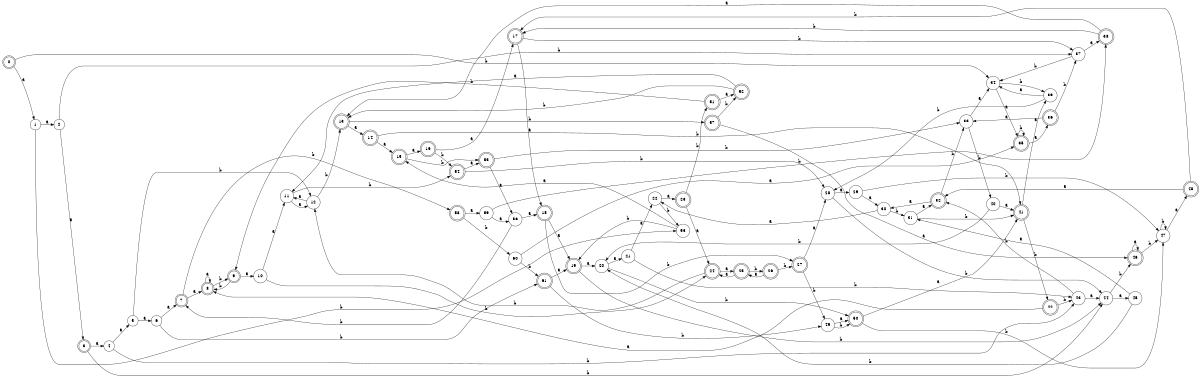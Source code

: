 digraph n50_5 {
__start0 [label="" shape="none"];

rankdir=LR;
size="8,5";

s0 [style="rounded,filled", color="black", fillcolor="white" shape="doublecircle", label="0"];
s1 [style="filled", color="black", fillcolor="white" shape="circle", label="1"];
s2 [style="filled", color="black", fillcolor="white" shape="circle", label="2"];
s3 [style="rounded,filled", color="black", fillcolor="white" shape="doublecircle", label="3"];
s4 [style="filled", color="black", fillcolor="white" shape="circle", label="4"];
s5 [style="filled", color="black", fillcolor="white" shape="circle", label="5"];
s6 [style="filled", color="black", fillcolor="white" shape="circle", label="6"];
s7 [style="rounded,filled", color="black", fillcolor="white" shape="doublecircle", label="7"];
s8 [style="rounded,filled", color="black", fillcolor="white" shape="doublecircle", label="8"];
s9 [style="rounded,filled", color="black", fillcolor="white" shape="doublecircle", label="9"];
s10 [style="filled", color="black", fillcolor="white" shape="circle", label="10"];
s11 [style="filled", color="black", fillcolor="white" shape="circle", label="11"];
s12 [style="filled", color="black", fillcolor="white" shape="circle", label="12"];
s13 [style="rounded,filled", color="black", fillcolor="white" shape="doublecircle", label="13"];
s14 [style="rounded,filled", color="black", fillcolor="white" shape="doublecircle", label="14"];
s15 [style="rounded,filled", color="black", fillcolor="white" shape="doublecircle", label="15"];
s16 [style="rounded,filled", color="black", fillcolor="white" shape="doublecircle", label="16"];
s17 [style="rounded,filled", color="black", fillcolor="white" shape="doublecircle", label="17"];
s18 [style="rounded,filled", color="black", fillcolor="white" shape="doublecircle", label="18"];
s19 [style="rounded,filled", color="black", fillcolor="white" shape="doublecircle", label="19"];
s20 [style="filled", color="black", fillcolor="white" shape="circle", label="20"];
s21 [style="filled", color="black", fillcolor="white" shape="circle", label="21"];
s22 [style="filled", color="black", fillcolor="white" shape="circle", label="22"];
s23 [style="rounded,filled", color="black", fillcolor="white" shape="doublecircle", label="23"];
s24 [style="rounded,filled", color="black", fillcolor="white" shape="doublecircle", label="24"];
s25 [style="rounded,filled", color="black", fillcolor="white" shape="doublecircle", label="25"];
s26 [style="rounded,filled", color="black", fillcolor="white" shape="doublecircle", label="26"];
s27 [style="rounded,filled", color="black", fillcolor="white" shape="doublecircle", label="27"];
s28 [style="filled", color="black", fillcolor="white" shape="circle", label="28"];
s29 [style="filled", color="black", fillcolor="white" shape="circle", label="29"];
s30 [style="filled", color="black", fillcolor="white" shape="circle", label="30"];
s31 [style="filled", color="black", fillcolor="white" shape="circle", label="31"];
s32 [style="rounded,filled", color="black", fillcolor="white" shape="doublecircle", label="32"];
s33 [style="filled", color="black", fillcolor="white" shape="circle", label="33"];
s34 [style="filled", color="black", fillcolor="white" shape="circle", label="34"];
s35 [style="rounded,filled", color="black", fillcolor="white" shape="doublecircle", label="35"];
s36 [style="rounded,filled", color="black", fillcolor="white" shape="doublecircle", label="36"];
s37 [style="filled", color="black", fillcolor="white" shape="circle", label="37"];
s38 [style="rounded,filled", color="black", fillcolor="white" shape="doublecircle", label="38"];
s39 [style="filled", color="black", fillcolor="white" shape="circle", label="39"];
s40 [style="filled", color="black", fillcolor="white" shape="circle", label="40"];
s41 [style="rounded,filled", color="black", fillcolor="white" shape="doublecircle", label="41"];
s42 [style="rounded,filled", color="black", fillcolor="white" shape="doublecircle", label="42"];
s43 [style="filled", color="black", fillcolor="white" shape="circle", label="43"];
s44 [style="filled", color="black", fillcolor="white" shape="circle", label="44"];
s45 [style="filled", color="black", fillcolor="white" shape="circle", label="45"];
s46 [style="rounded,filled", color="black", fillcolor="white" shape="doublecircle", label="46"];
s47 [style="filled", color="black", fillcolor="white" shape="circle", label="47"];
s48 [style="rounded,filled", color="black", fillcolor="white" shape="doublecircle", label="48"];
s49 [style="filled", color="black", fillcolor="white" shape="circle", label="49"];
s50 [style="rounded,filled", color="black", fillcolor="white" shape="doublecircle", label="50"];
s51 [style="rounded,filled", color="black", fillcolor="white" shape="doublecircle", label="51"];
s52 [style="rounded,filled", color="black", fillcolor="white" shape="doublecircle", label="52"];
s53 [style="filled", color="black", fillcolor="white" shape="circle", label="53"];
s54 [style="rounded,filled", color="black", fillcolor="white" shape="doublecircle", label="54"];
s55 [style="rounded,filled", color="black", fillcolor="white" shape="doublecircle", label="55"];
s56 [style="filled", color="black", fillcolor="white" shape="circle", label="56"];
s57 [style="rounded,filled", color="black", fillcolor="white" shape="doublecircle", label="57"];
s58 [style="rounded,filled", color="black", fillcolor="white" shape="doublecircle", label="58"];
s59 [style="filled", color="black", fillcolor="white" shape="circle", label="59"];
s60 [style="filled", color="black", fillcolor="white" shape="circle", label="60"];
s61 [style="rounded,filled", color="black", fillcolor="white" shape="doublecircle", label="61"];
s0 -> s1 [label="a"];
s0 -> s34 [label="b"];
s1 -> s2 [label="a"];
s1 -> s53 [label="b"];
s2 -> s3 [label="a"];
s2 -> s37 [label="b"];
s3 -> s4 [label="a"];
s3 -> s44 [label="b"];
s4 -> s5 [label="a"];
s4 -> s43 [label="b"];
s5 -> s6 [label="a"];
s5 -> s12 [label="b"];
s6 -> s7 [label="a"];
s6 -> s61 [label="b"];
s7 -> s8 [label="a"];
s7 -> s58 [label="b"];
s8 -> s8 [label="a"];
s8 -> s9 [label="b"];
s9 -> s10 [label="a"];
s9 -> s8 [label="b"];
s10 -> s11 [label="a"];
s10 -> s24 [label="b"];
s11 -> s12 [label="a"];
s11 -> s54 [label="b"];
s12 -> s11 [label="a"];
s12 -> s13 [label="b"];
s13 -> s14 [label="a"];
s13 -> s57 [label="b"];
s14 -> s15 [label="a"];
s14 -> s41 [label="b"];
s15 -> s16 [label="a"];
s15 -> s55 [label="b"];
s16 -> s17 [label="a"];
s16 -> s54 [label="b"];
s17 -> s18 [label="a"];
s17 -> s37 [label="b"];
s18 -> s19 [label="a"];
s18 -> s27 [label="b"];
s19 -> s20 [label="a"];
s19 -> s44 [label="b"];
s20 -> s21 [label="a"];
s20 -> s50 [label="b"];
s21 -> s22 [label="a"];
s21 -> s43 [label="b"];
s22 -> s23 [label="a"];
s22 -> s53 [label="b"];
s23 -> s24 [label="a"];
s23 -> s51 [label="b"];
s24 -> s25 [label="a"];
s24 -> s12 [label="b"];
s25 -> s24 [label="a"];
s25 -> s26 [label="b"];
s26 -> s25 [label="a"];
s26 -> s27 [label="b"];
s27 -> s28 [label="a"];
s27 -> s49 [label="b"];
s28 -> s29 [label="a"];
s28 -> s44 [label="b"];
s29 -> s30 [label="a"];
s29 -> s47 [label="b"];
s30 -> s22 [label="a"];
s30 -> s31 [label="b"];
s31 -> s32 [label="a"];
s31 -> s41 [label="b"];
s32 -> s30 [label="a"];
s32 -> s33 [label="b"];
s33 -> s34 [label="a"];
s33 -> s40 [label="b"];
s34 -> s35 [label="a"];
s34 -> s39 [label="b"];
s35 -> s36 [label="a"];
s35 -> s35 [label="b"];
s36 -> s33 [label="a"];
s36 -> s37 [label="b"];
s37 -> s38 [label="a"];
s37 -> s34 [label="b"];
s38 -> s13 [label="a"];
s38 -> s17 [label="b"];
s39 -> s34 [label="a"];
s39 -> s28 [label="b"];
s40 -> s41 [label="a"];
s40 -> s20 [label="b"];
s41 -> s39 [label="a"];
s41 -> s42 [label="b"];
s42 -> s8 [label="a"];
s42 -> s43 [label="b"];
s43 -> s44 [label="a"];
s43 -> s32 [label="b"];
s44 -> s45 [label="a"];
s44 -> s46 [label="b"];
s45 -> s31 [label="a"];
s45 -> s20 [label="b"];
s46 -> s46 [label="a"];
s46 -> s47 [label="b"];
s47 -> s48 [label="a"];
s47 -> s47 [label="b"];
s48 -> s32 [label="a"];
s48 -> s17 [label="b"];
s49 -> s50 [label="a"];
s49 -> s50 [label="b"];
s50 -> s41 [label="a"];
s50 -> s47 [label="b"];
s51 -> s52 [label="a"];
s51 -> s9 [label="b"];
s52 -> s11 [label="a"];
s52 -> s13 [label="b"];
s53 -> s15 [label="a"];
s53 -> s19 [label="b"];
s54 -> s55 [label="a"];
s54 -> s28 [label="b"];
s55 -> s56 [label="a"];
s55 -> s33 [label="b"];
s56 -> s18 [label="a"];
s56 -> s7 [label="b"];
s57 -> s46 [label="a"];
s57 -> s52 [label="b"];
s58 -> s59 [label="a"];
s58 -> s60 [label="b"];
s59 -> s56 [label="a"];
s59 -> s38 [label="b"];
s60 -> s35 [label="a"];
s60 -> s61 [label="b"];
s61 -> s19 [label="a"];
s61 -> s49 [label="b"];

}